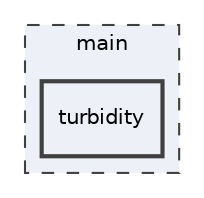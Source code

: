 digraph "main/turbidity"
{
 // LATEX_PDF_SIZE
  edge [fontname="Helvetica",fontsize="10",labelfontname="Helvetica",labelfontsize="10"];
  node [fontname="Helvetica",fontsize="10",shape=record];
  compound=true
  subgraph clusterdir_5c982d53a68cdbcd421152b4020263a9 {
    graph [ bgcolor="#edf0f7", pencolor="grey25", style="filled,dashed,", label="main", fontname="Helvetica", fontsize="10", URL="dir_5c982d53a68cdbcd421152b4020263a9.html"]
  dir_d25b8158de8d80eccbac0eae38c1b9c9 [shape=box, label="turbidity", style="filled,bold,", fillcolor="#edf0f7", color="grey25", URL="dir_d25b8158de8d80eccbac0eae38c1b9c9.html"];
  }
}
